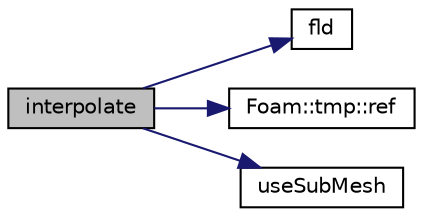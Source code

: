 digraph "interpolate"
{
  bgcolor="transparent";
  edge [fontname="Helvetica",fontsize="10",labelfontname="Helvetica",labelfontsize="10"];
  node [fontname="Helvetica",fontsize="10",shape=record];
  rankdir="LR";
  Node95 [label="interpolate",height=0.2,width=0.4,color="black", fillcolor="grey75", style="filled", fontcolor="black"];
  Node95 -> Node96 [color="midnightblue",fontsize="10",style="solid",fontname="Helvetica"];
  Node96 [label="fld",height=0.2,width=0.4,color="black",URL="$a19337.html#a378472d1f8b33eeefbda63a947476c8c"];
  Node95 -> Node97 [color="midnightblue",fontsize="10",style="solid",fontname="Helvetica"];
  Node97 [label="Foam::tmp::ref",height=0.2,width=0.4,color="black",URL="$a27077.html#aeaf81e641282874cef07f5b808efc83b",tooltip="Return non-const reference or generate a fatal error. "];
  Node95 -> Node98 [color="midnightblue",fontsize="10",style="solid",fontname="Helvetica"];
  Node98 [label="useSubMesh",height=0.2,width=0.4,color="black",URL="$a32793.html#a52a62d8bd6836a73314a8f9c35753d59",tooltip="Check if running subMesh. "];
}
